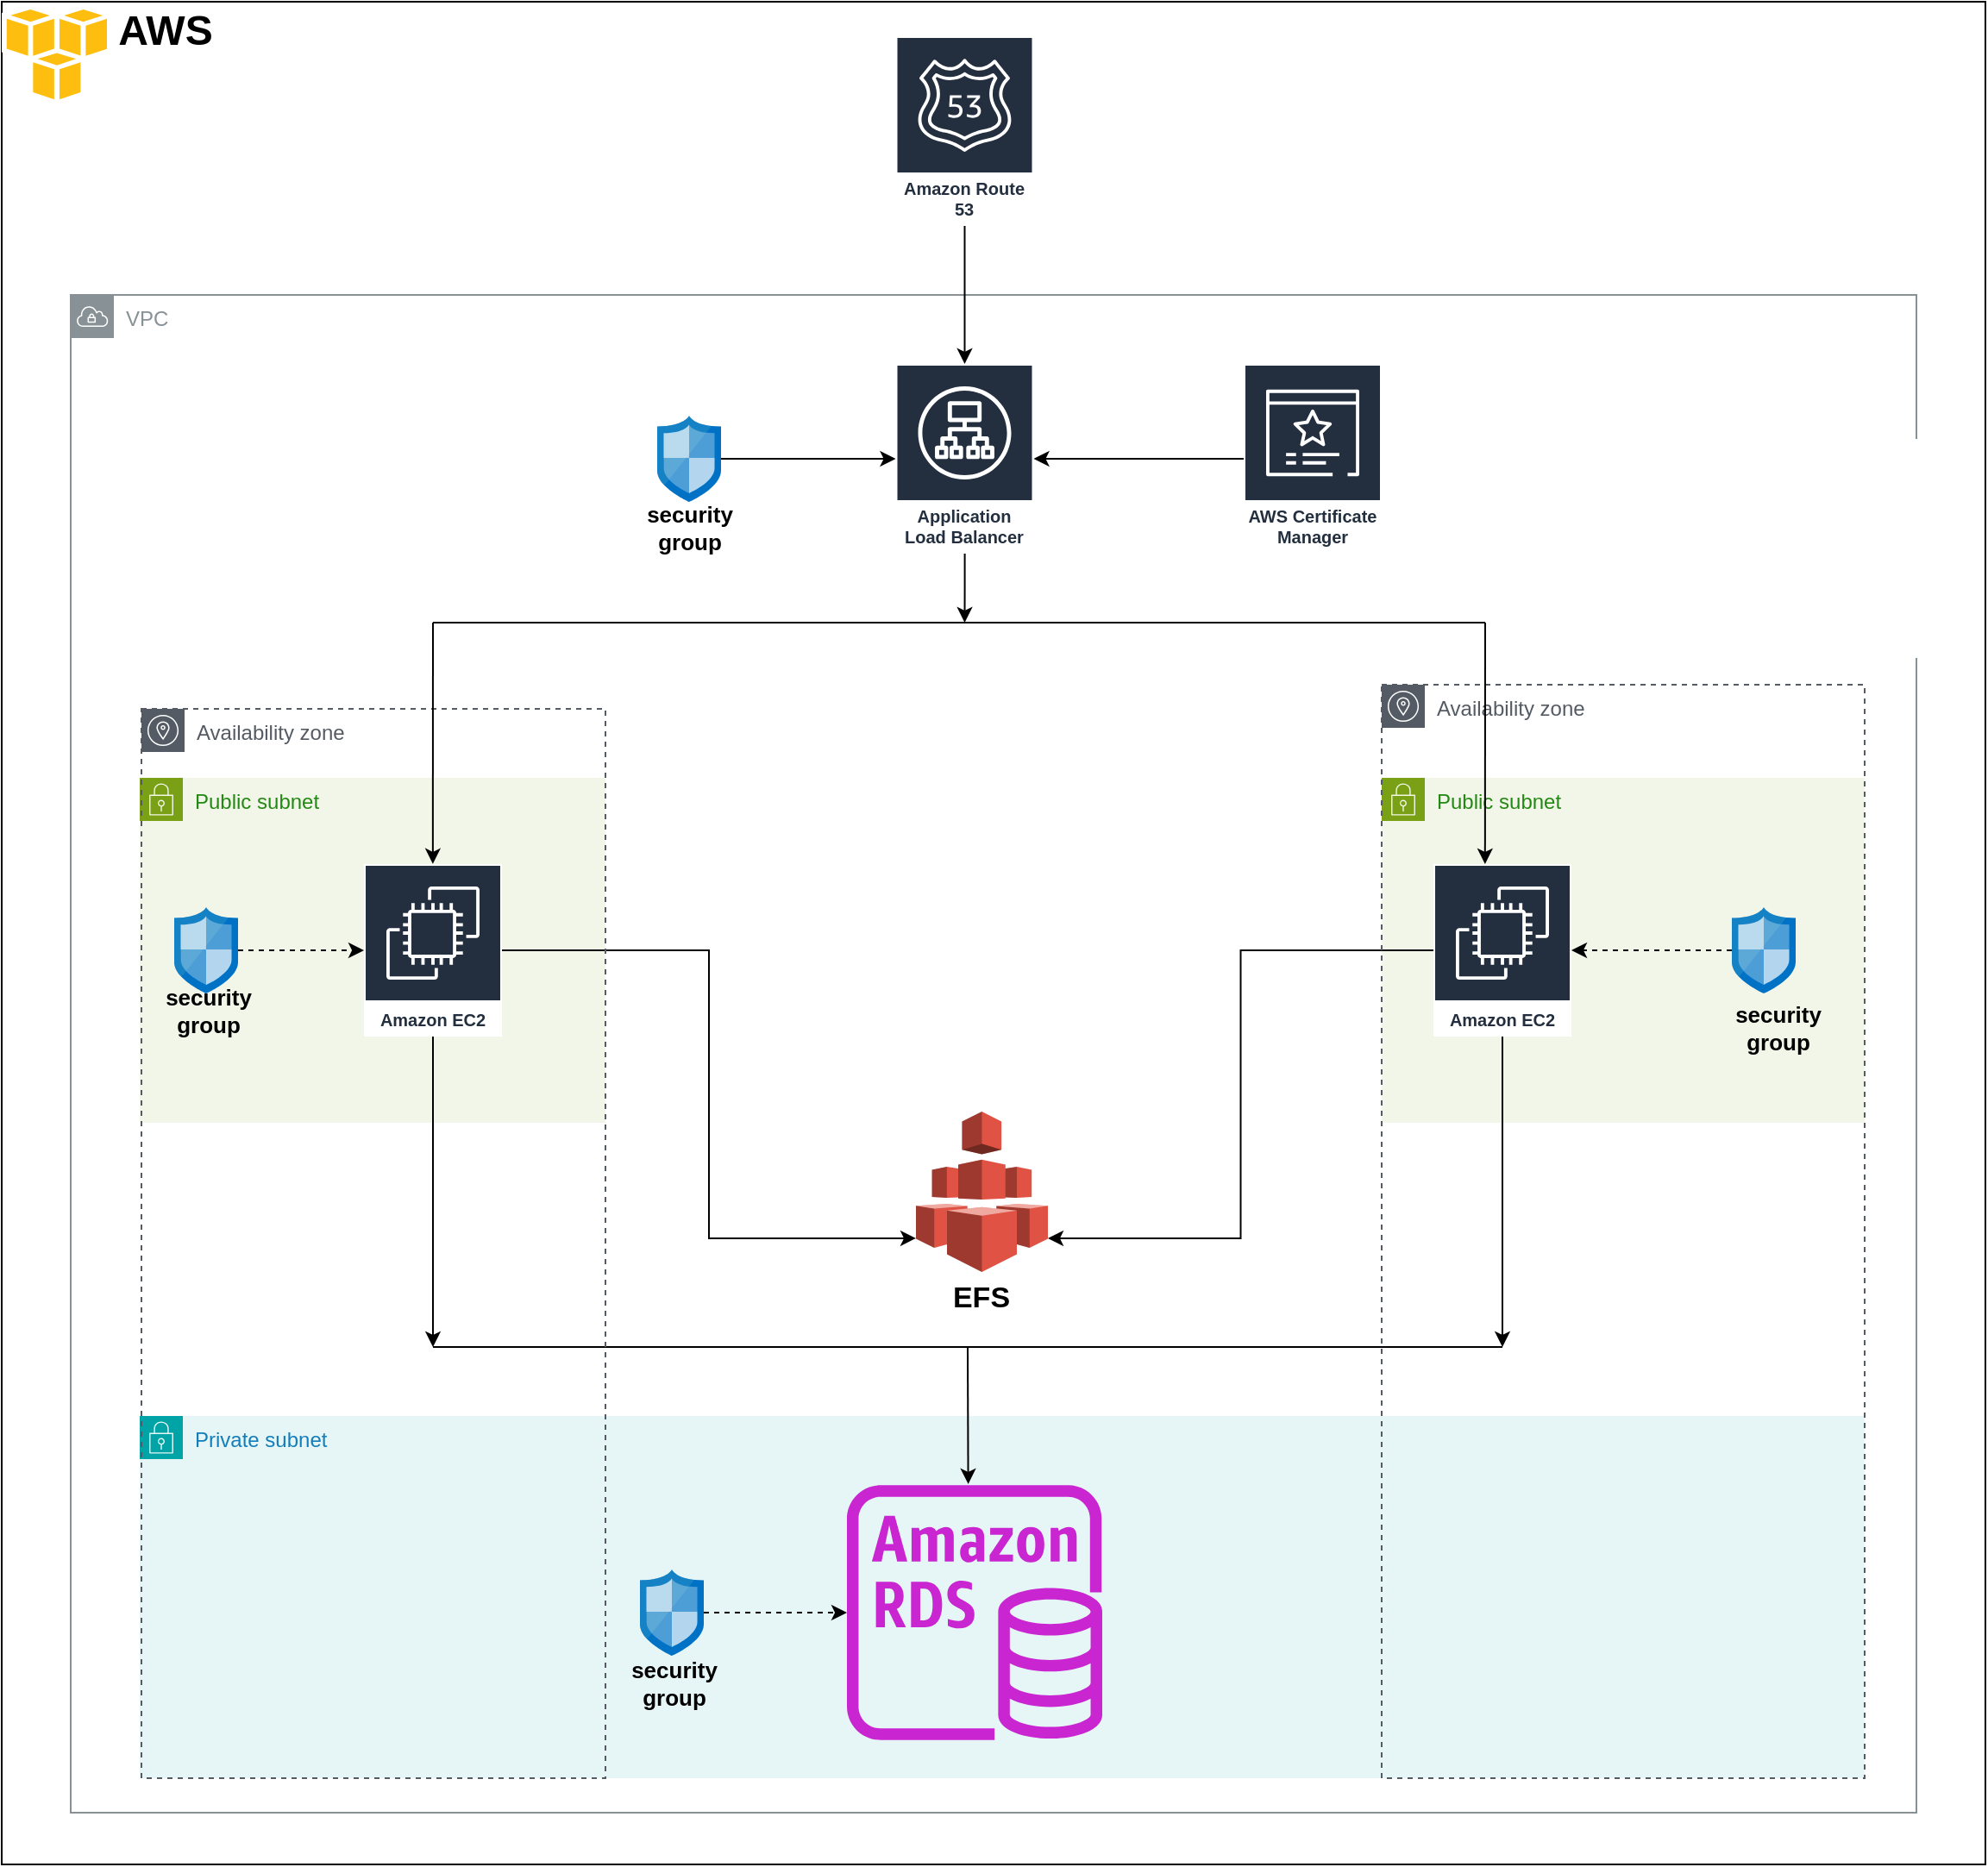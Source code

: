 <mxfile version="25.0.3">
  <diagram name="Page-1" id="exHbjJb1eUm2i2H5MIh6">
    <mxGraphModel dx="2294" dy="1911" grid="1" gridSize="10" guides="1" tooltips="1" connect="1" arrows="1" fold="1" page="1" pageScale="1" pageWidth="850" pageHeight="1100" math="0" shadow="0">
      <root>
        <mxCell id="0" />
        <mxCell id="1" parent="0" />
        <mxCell id="hLEPmnF3xuwa2py_abNP-1" value="" style="rounded=0;whiteSpace=wrap;html=1;" vertex="1" parent="1">
          <mxGeometry x="-190" y="-290" width="1150" height="1080" as="geometry" />
        </mxCell>
        <mxCell id="hLEPmnF3xuwa2py_abNP-2" value="VPC" style="sketch=0;outlineConnect=0;gradientColor=none;html=1;whiteSpace=wrap;fontSize=12;fontStyle=0;shape=mxgraph.aws4.group;grIcon=mxgraph.aws4.group_vpc;strokeColor=#879196;fillColor=none;verticalAlign=top;align=left;spacingLeft=30;fontColor=#879196;dashed=0;" vertex="1" parent="1">
          <mxGeometry x="-150" y="-120" width="1070" height="880" as="geometry" />
        </mxCell>
        <mxCell id="hLEPmnF3xuwa2py_abNP-3" value="Public subnet" style="points=[[0,0],[0.25,0],[0.5,0],[0.75,0],[1,0],[1,0.25],[1,0.5],[1,0.75],[1,1],[0.75,1],[0.5,1],[0.25,1],[0,1],[0,0.75],[0,0.5],[0,0.25]];outlineConnect=0;gradientColor=none;html=1;whiteSpace=wrap;fontSize=12;fontStyle=0;container=1;pointerEvents=0;collapsible=0;recursiveResize=0;shape=mxgraph.aws4.group;grIcon=mxgraph.aws4.group_security_group;grStroke=0;strokeColor=#7AA116;fillColor=#F2F6E8;verticalAlign=top;align=left;spacingLeft=30;fontColor=#248814;dashed=0;" vertex="1" parent="1">
          <mxGeometry x="-110" y="160" width="270" height="200" as="geometry" />
        </mxCell>
        <mxCell id="hLEPmnF3xuwa2py_abNP-23" style="edgeStyle=orthogonalEdgeStyle;rounded=0;orthogonalLoop=1;jettySize=auto;html=1;" edge="1" parent="hLEPmnF3xuwa2py_abNP-3" source="hLEPmnF3xuwa2py_abNP-10">
          <mxGeometry relative="1" as="geometry">
            <mxPoint x="170" y="330" as="targetPoint" />
          </mxGeometry>
        </mxCell>
        <mxCell id="hLEPmnF3xuwa2py_abNP-10" value="Amazon EC2" style="sketch=0;outlineConnect=0;fontColor=#232F3E;gradientColor=none;strokeColor=#ffffff;fillColor=#232F3E;dashed=0;verticalLabelPosition=middle;verticalAlign=bottom;align=center;html=1;whiteSpace=wrap;fontSize=10;fontStyle=1;spacing=3;shape=mxgraph.aws4.productIcon;prIcon=mxgraph.aws4.ec2;" vertex="1" parent="hLEPmnF3xuwa2py_abNP-3">
          <mxGeometry x="130" y="50" width="80" height="100" as="geometry" />
        </mxCell>
        <mxCell id="hLEPmnF3xuwa2py_abNP-26" style="edgeStyle=orthogonalEdgeStyle;rounded=0;orthogonalLoop=1;jettySize=auto;html=1;dashed=1;" edge="1" parent="hLEPmnF3xuwa2py_abNP-3" source="hLEPmnF3xuwa2py_abNP-12" target="hLEPmnF3xuwa2py_abNP-10">
          <mxGeometry relative="1" as="geometry" />
        </mxCell>
        <mxCell id="hLEPmnF3xuwa2py_abNP-12" value="" style="image;sketch=0;aspect=fixed;html=1;points=[];align=center;fontSize=12;image=img/lib/mscae/Network_Security_Groups_Classic.svg;" vertex="1" parent="hLEPmnF3xuwa2py_abNP-3">
          <mxGeometry x="20" y="75" width="37" height="50" as="geometry" />
        </mxCell>
        <mxCell id="hLEPmnF3xuwa2py_abNP-5" value="Public subnet" style="points=[[0,0],[0.25,0],[0.5,0],[0.75,0],[1,0],[1,0.25],[1,0.5],[1,0.75],[1,1],[0.75,1],[0.5,1],[0.25,1],[0,1],[0,0.75],[0,0.5],[0,0.25]];outlineConnect=0;gradientColor=none;html=1;whiteSpace=wrap;fontSize=12;fontStyle=0;container=1;pointerEvents=0;collapsible=0;recursiveResize=0;shape=mxgraph.aws4.group;grIcon=mxgraph.aws4.group_security_group;grStroke=0;strokeColor=#7AA116;fillColor=#F2F6E8;verticalAlign=top;align=left;spacingLeft=30;fontColor=#248814;dashed=0;" vertex="1" parent="1">
          <mxGeometry x="610" y="160" width="280" height="200" as="geometry" />
        </mxCell>
        <mxCell id="hLEPmnF3xuwa2py_abNP-13" value="" style="image;sketch=0;aspect=fixed;html=1;points=[];align=center;fontSize=12;image=img/lib/mscae/Network_Security_Groups_Classic.svg;" vertex="1" parent="hLEPmnF3xuwa2py_abNP-5">
          <mxGeometry x="203" y="75" width="37" height="50" as="geometry" />
        </mxCell>
        <mxCell id="hLEPmnF3xuwa2py_abNP-6" value="Private subnet" style="points=[[0,0],[0.25,0],[0.5,0],[0.75,0],[1,0],[1,0.25],[1,0.5],[1,0.75],[1,1],[0.75,1],[0.5,1],[0.25,1],[0,1],[0,0.75],[0,0.5],[0,0.25]];outlineConnect=0;gradientColor=none;html=1;whiteSpace=wrap;fontSize=12;fontStyle=0;container=1;pointerEvents=0;collapsible=0;recursiveResize=0;shape=mxgraph.aws4.group;grIcon=mxgraph.aws4.group_security_group;grStroke=0;strokeColor=#00A4A6;fillColor=#E6F6F7;verticalAlign=top;align=left;spacingLeft=30;fontColor=#147EBA;dashed=0;" vertex="1" parent="1">
          <mxGeometry x="-110" y="530" width="1000" height="210" as="geometry" />
        </mxCell>
        <mxCell id="hLEPmnF3xuwa2py_abNP-9" value="" style="sketch=0;outlineConnect=0;fontColor=#232F3E;gradientColor=none;fillColor=#C925D1;strokeColor=none;dashed=0;verticalLabelPosition=bottom;verticalAlign=top;align=center;html=1;fontSize=12;fontStyle=0;aspect=fixed;pointerEvents=1;shape=mxgraph.aws4.rds_instance;" vertex="1" parent="hLEPmnF3xuwa2py_abNP-6">
          <mxGeometry x="410" y="40" width="148" height="148" as="geometry" />
        </mxCell>
        <mxCell id="hLEPmnF3xuwa2py_abNP-30" style="edgeStyle=orthogonalEdgeStyle;rounded=0;orthogonalLoop=1;jettySize=auto;html=1;dashed=1;" edge="1" parent="hLEPmnF3xuwa2py_abNP-6" source="hLEPmnF3xuwa2py_abNP-14" target="hLEPmnF3xuwa2py_abNP-9">
          <mxGeometry relative="1" as="geometry" />
        </mxCell>
        <mxCell id="hLEPmnF3xuwa2py_abNP-14" value="" style="image;sketch=0;aspect=fixed;html=1;points=[];align=center;fontSize=12;image=img/lib/mscae/Network_Security_Groups_Classic.svg;" vertex="1" parent="hLEPmnF3xuwa2py_abNP-6">
          <mxGeometry x="290" y="89" width="37" height="50" as="geometry" />
        </mxCell>
        <mxCell id="hLEPmnF3xuwa2py_abNP-24" style="edgeStyle=orthogonalEdgeStyle;rounded=0;orthogonalLoop=1;jettySize=auto;html=1;" edge="1" parent="1" source="hLEPmnF3xuwa2py_abNP-11">
          <mxGeometry relative="1" as="geometry">
            <mxPoint x="680" y="490" as="targetPoint" />
          </mxGeometry>
        </mxCell>
        <mxCell id="hLEPmnF3xuwa2py_abNP-11" value="Amazon EC2" style="sketch=0;outlineConnect=0;fontColor=#232F3E;gradientColor=none;strokeColor=#ffffff;fillColor=#232F3E;dashed=0;verticalLabelPosition=middle;verticalAlign=bottom;align=center;html=1;whiteSpace=wrap;fontSize=10;fontStyle=1;spacing=3;shape=mxgraph.aws4.productIcon;prIcon=mxgraph.aws4.ec2;" vertex="1" parent="1">
          <mxGeometry x="640" y="210" width="80" height="100" as="geometry" />
        </mxCell>
        <mxCell id="hLEPmnF3xuwa2py_abNP-17" value="" style="outlineConnect=0;dashed=0;verticalLabelPosition=bottom;verticalAlign=top;align=center;html=1;shape=mxgraph.aws3.efs;fillColor=#E05243;gradientColor=none;" vertex="1" parent="1">
          <mxGeometry x="340" y="353.5" width="76.5" height="93" as="geometry" />
        </mxCell>
        <mxCell id="hLEPmnF3xuwa2py_abNP-18" value="&lt;font style=&quot;font-size: 17px;&quot;&gt;&lt;b&gt;EFS&lt;/b&gt;&lt;/font&gt;" style="text;html=1;align=center;verticalAlign=middle;whiteSpace=wrap;rounded=0;" vertex="1" parent="1">
          <mxGeometry x="348.25" y="446.5" width="60" height="30" as="geometry" />
        </mxCell>
        <mxCell id="hLEPmnF3xuwa2py_abNP-20" style="edgeStyle=orthogonalEdgeStyle;rounded=0;orthogonalLoop=1;jettySize=auto;html=1;entryX=0;entryY=0.79;entryDx=0;entryDy=0;entryPerimeter=0;" edge="1" parent="1" source="hLEPmnF3xuwa2py_abNP-10" target="hLEPmnF3xuwa2py_abNP-17">
          <mxGeometry relative="1" as="geometry" />
        </mxCell>
        <mxCell id="hLEPmnF3xuwa2py_abNP-21" style="edgeStyle=orthogonalEdgeStyle;rounded=0;orthogonalLoop=1;jettySize=auto;html=1;entryX=1;entryY=0.79;entryDx=0;entryDy=0;entryPerimeter=0;" edge="1" parent="1" source="hLEPmnF3xuwa2py_abNP-11" target="hLEPmnF3xuwa2py_abNP-17">
          <mxGeometry relative="1" as="geometry" />
        </mxCell>
        <mxCell id="hLEPmnF3xuwa2py_abNP-22" value="" style="endArrow=none;html=1;rounded=0;" edge="1" parent="1">
          <mxGeometry width="50" height="50" relative="1" as="geometry">
            <mxPoint x="680" y="490" as="sourcePoint" />
            <mxPoint x="60" y="490" as="targetPoint" />
          </mxGeometry>
        </mxCell>
        <mxCell id="hLEPmnF3xuwa2py_abNP-25" value="" style="endArrow=classic;html=1;rounded=0;entryX=0.475;entryY=-0.005;entryDx=0;entryDy=0;entryPerimeter=0;" edge="1" parent="1" target="hLEPmnF3xuwa2py_abNP-9">
          <mxGeometry width="50" height="50" relative="1" as="geometry">
            <mxPoint x="370" y="490" as="sourcePoint" />
            <mxPoint x="420" y="440" as="targetPoint" />
          </mxGeometry>
        </mxCell>
        <mxCell id="hLEPmnF3xuwa2py_abNP-27" style="edgeStyle=orthogonalEdgeStyle;rounded=0;orthogonalLoop=1;jettySize=auto;html=1;dashed=1;" edge="1" parent="1" source="hLEPmnF3xuwa2py_abNP-13" target="hLEPmnF3xuwa2py_abNP-11">
          <mxGeometry relative="1" as="geometry" />
        </mxCell>
        <mxCell id="hLEPmnF3xuwa2py_abNP-28" value="Availability zone" style="sketch=0;outlineConnect=0;gradientColor=none;html=1;whiteSpace=wrap;fontSize=12;fontStyle=0;shape=mxgraph.aws4.group;grIcon=mxgraph.aws4.group_availability_zone;strokeColor=#545B64;fillColor=none;verticalAlign=top;align=left;spacingLeft=30;fontColor=#545B64;dashed=1;" vertex="1" parent="1">
          <mxGeometry x="-109" y="120" width="269" height="620" as="geometry" />
        </mxCell>
        <mxCell id="hLEPmnF3xuwa2py_abNP-29" value="Availability zone" style="sketch=0;outlineConnect=0;gradientColor=none;html=1;whiteSpace=wrap;fontSize=12;fontStyle=0;shape=mxgraph.aws4.group;grIcon=mxgraph.aws4.group_availability_zone;strokeColor=#545B64;fillColor=none;verticalAlign=top;align=left;spacingLeft=30;fontColor=#545B64;dashed=1;" vertex="1" parent="1">
          <mxGeometry x="610" y="106" width="280" height="634" as="geometry" />
        </mxCell>
        <mxCell id="hLEPmnF3xuwa2py_abNP-35" style="edgeStyle=orthogonalEdgeStyle;rounded=0;orthogonalLoop=1;jettySize=auto;html=1;" edge="1" parent="1" source="hLEPmnF3xuwa2py_abNP-31">
          <mxGeometry relative="1" as="geometry">
            <mxPoint x="368.25" y="70" as="targetPoint" />
          </mxGeometry>
        </mxCell>
        <mxCell id="hLEPmnF3xuwa2py_abNP-31" value="Application Load Balancer" style="sketch=0;outlineConnect=0;fontColor=#232F3E;gradientColor=none;strokeColor=#ffffff;fillColor=#232F3E;dashed=0;verticalLabelPosition=middle;verticalAlign=bottom;align=center;html=1;whiteSpace=wrap;fontSize=10;fontStyle=1;spacing=3;shape=mxgraph.aws4.productIcon;prIcon=mxgraph.aws4.application_load_balancer;" vertex="1" parent="1">
          <mxGeometry x="328.25" y="-80" width="80" height="110" as="geometry" />
        </mxCell>
        <mxCell id="hLEPmnF3xuwa2py_abNP-32" value="" style="endArrow=none;html=1;rounded=0;" edge="1" parent="1">
          <mxGeometry width="50" height="50" relative="1" as="geometry">
            <mxPoint x="60" y="70" as="sourcePoint" />
            <mxPoint x="670" y="70" as="targetPoint" />
          </mxGeometry>
        </mxCell>
        <mxCell id="hLEPmnF3xuwa2py_abNP-33" value="" style="endArrow=classic;html=1;rounded=0;entryX=0.628;entryY=0.145;entryDx=0;entryDy=0;entryPerimeter=0;" edge="1" parent="1" target="hLEPmnF3xuwa2py_abNP-28">
          <mxGeometry width="50" height="50" relative="1" as="geometry">
            <mxPoint x="60" y="70" as="sourcePoint" />
            <mxPoint x="110" y="20" as="targetPoint" />
          </mxGeometry>
        </mxCell>
        <mxCell id="hLEPmnF3xuwa2py_abNP-34" value="" style="endArrow=classic;html=1;rounded=0;entryX=0.214;entryY=0.164;entryDx=0;entryDy=0;entryPerimeter=0;" edge="1" parent="1" target="hLEPmnF3xuwa2py_abNP-29">
          <mxGeometry width="50" height="50" relative="1" as="geometry">
            <mxPoint x="670" y="70" as="sourcePoint" />
            <mxPoint x="720" y="20" as="targetPoint" />
          </mxGeometry>
        </mxCell>
        <mxCell id="hLEPmnF3xuwa2py_abNP-39" style="edgeStyle=orthogonalEdgeStyle;rounded=0;orthogonalLoop=1;jettySize=auto;html=1;" edge="1" parent="1" source="hLEPmnF3xuwa2py_abNP-36" target="hLEPmnF3xuwa2py_abNP-31">
          <mxGeometry relative="1" as="geometry" />
        </mxCell>
        <mxCell id="hLEPmnF3xuwa2py_abNP-36" value="" style="image;sketch=0;aspect=fixed;html=1;points=[];align=center;fontSize=12;image=img/lib/mscae/Network_Security_Groups_Classic.svg;" vertex="1" parent="1">
          <mxGeometry x="190" y="-50" width="37" height="50" as="geometry" />
        </mxCell>
        <mxCell id="hLEPmnF3xuwa2py_abNP-38" style="edgeStyle=orthogonalEdgeStyle;rounded=0;orthogonalLoop=1;jettySize=auto;html=1;" edge="1" parent="1" source="hLEPmnF3xuwa2py_abNP-37" target="hLEPmnF3xuwa2py_abNP-31">
          <mxGeometry relative="1" as="geometry" />
        </mxCell>
        <mxCell id="hLEPmnF3xuwa2py_abNP-37" value="AWS Certificate Manager" style="sketch=0;outlineConnect=0;fontColor=#232F3E;gradientColor=none;strokeColor=#ffffff;fillColor=#232F3E;dashed=0;verticalLabelPosition=middle;verticalAlign=bottom;align=center;html=1;whiteSpace=wrap;fontSize=10;fontStyle=1;spacing=3;shape=mxgraph.aws4.productIcon;prIcon=mxgraph.aws4.certificate_manager_3;" vertex="1" parent="1">
          <mxGeometry x="530" y="-80" width="80" height="110" as="geometry" />
        </mxCell>
        <mxCell id="hLEPmnF3xuwa2py_abNP-42" style="edgeStyle=orthogonalEdgeStyle;rounded=0;orthogonalLoop=1;jettySize=auto;html=1;" edge="1" parent="1" source="hLEPmnF3xuwa2py_abNP-41" target="hLEPmnF3xuwa2py_abNP-31">
          <mxGeometry relative="1" as="geometry" />
        </mxCell>
        <mxCell id="hLEPmnF3xuwa2py_abNP-41" value="Amazon Route 53" style="sketch=0;outlineConnect=0;fontColor=#232F3E;gradientColor=none;strokeColor=#ffffff;fillColor=#232F3E;dashed=0;verticalLabelPosition=middle;verticalAlign=bottom;align=center;html=1;whiteSpace=wrap;fontSize=10;fontStyle=1;spacing=3;shape=mxgraph.aws4.productIcon;prIcon=mxgraph.aws4.route_53;" vertex="1" parent="1">
          <mxGeometry x="328.25" y="-270" width="80" height="110" as="geometry" />
        </mxCell>
        <mxCell id="hLEPmnF3xuwa2py_abNP-43" value="&lt;b&gt;&lt;font style=&quot;font-size: 24px;&quot;&gt;AWS&lt;/font&gt;&lt;/b&gt;" style="text;html=1;align=center;verticalAlign=middle;whiteSpace=wrap;rounded=0;" vertex="1" parent="1">
          <mxGeometry x="-140" y="-288.4" width="90" height="30" as="geometry" />
        </mxCell>
        <mxCell id="hLEPmnF3xuwa2py_abNP-44" value="&lt;b&gt;&lt;font style=&quot;font-size: 13px;&quot;&gt;security group&lt;/font&gt;&lt;/b&gt;" style="text;html=1;align=center;verticalAlign=middle;whiteSpace=wrap;rounded=0;" vertex="1" parent="1">
          <mxGeometry x="168.5" width="80" height="30" as="geometry" />
        </mxCell>
        <mxCell id="hLEPmnF3xuwa2py_abNP-45" value="&lt;b&gt;&lt;font style=&quot;font-size: 13px;&quot;&gt;security group&lt;/font&gt;&lt;/b&gt;" style="text;html=1;align=center;verticalAlign=middle;whiteSpace=wrap;rounded=0;" vertex="1" parent="1">
          <mxGeometry x="-110" y="280" width="80" height="30" as="geometry" />
        </mxCell>
        <mxCell id="hLEPmnF3xuwa2py_abNP-46" value="&lt;b&gt;&lt;font style=&quot;font-size: 13px;&quot;&gt;security group&lt;/font&gt;&lt;/b&gt;" style="text;html=1;align=center;verticalAlign=middle;whiteSpace=wrap;rounded=0;" vertex="1" parent="1">
          <mxGeometry x="160" y="670" width="80" height="30" as="geometry" />
        </mxCell>
        <mxCell id="hLEPmnF3xuwa2py_abNP-47" value="&lt;b&gt;&lt;font style=&quot;font-size: 13px;&quot;&gt;security group&lt;/font&gt;&lt;/b&gt;" style="text;html=1;align=center;verticalAlign=middle;whiteSpace=wrap;rounded=0;" vertex="1" parent="1">
          <mxGeometry x="800" y="290" width="80" height="30" as="geometry" />
        </mxCell>
        <mxCell id="hLEPmnF3xuwa2py_abNP-48" value="" style="dashed=0;outlineConnect=0;html=1;align=center;labelPosition=center;verticalLabelPosition=bottom;verticalAlign=top;shape=mxgraph.weblogos.aws" vertex="1" parent="1">
          <mxGeometry x="-190" y="-288.4" width="63.6" height="58.4" as="geometry" />
        </mxCell>
      </root>
    </mxGraphModel>
  </diagram>
</mxfile>
